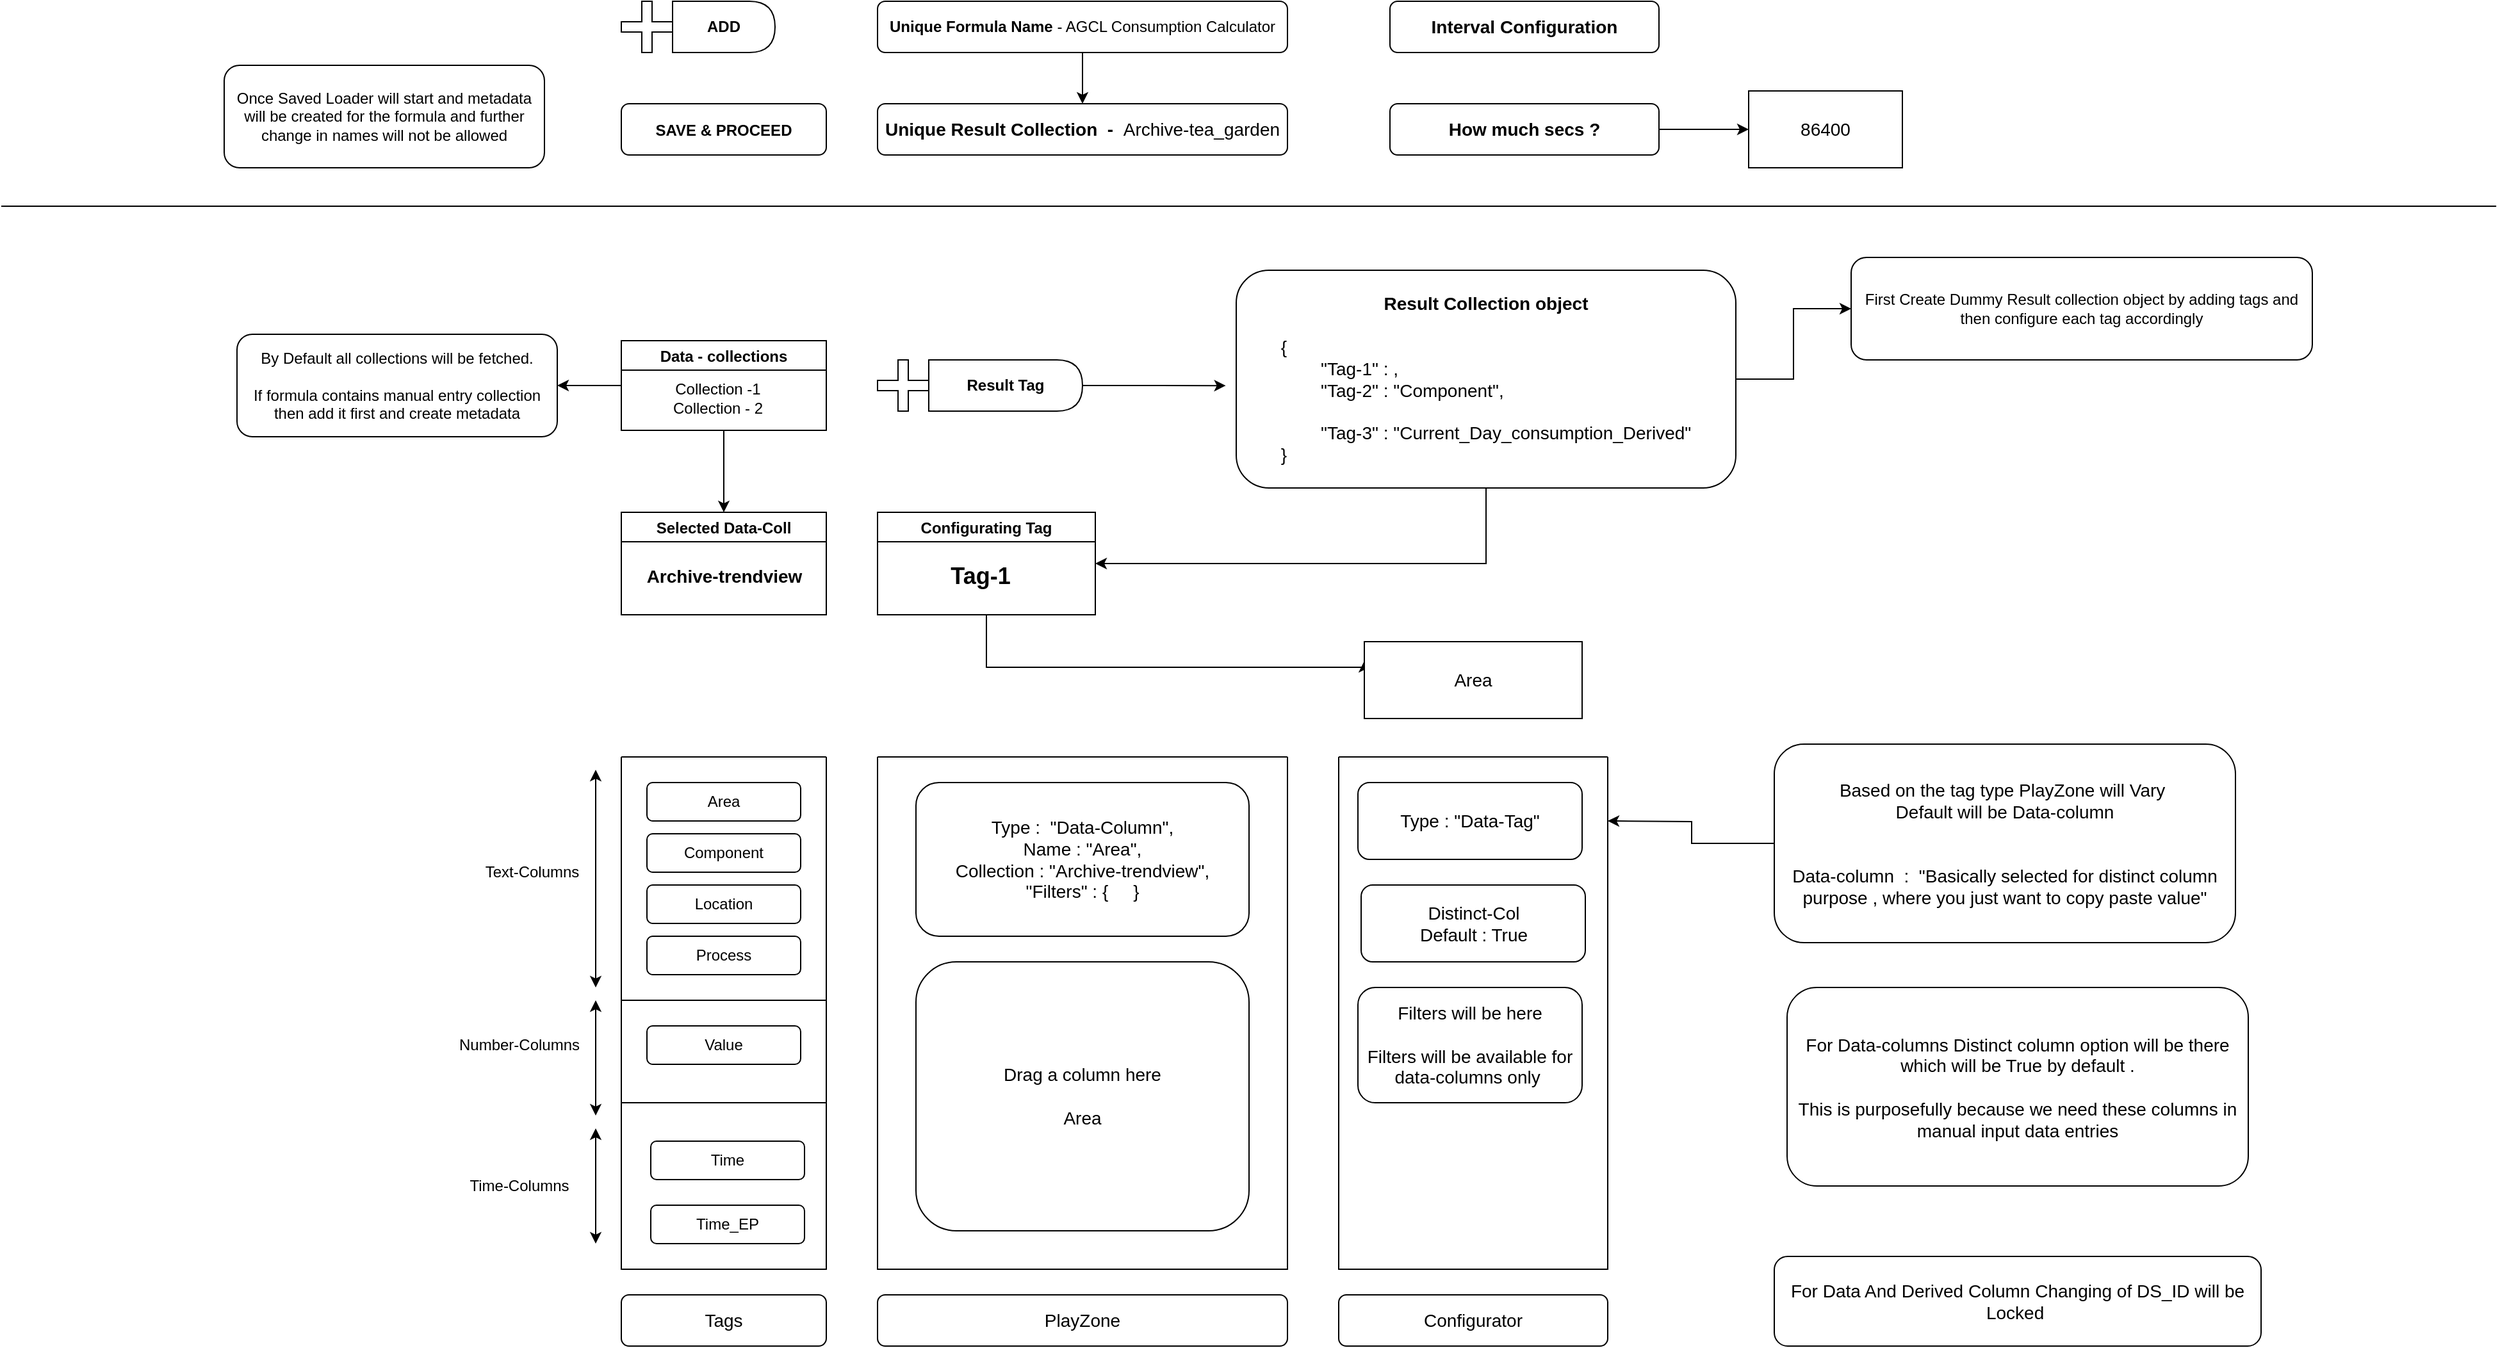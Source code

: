 <mxfile version="20.1.1" type="device"><diagram id="cj2i2gLEntRzjC2X0xws" name="Page-1"><mxGraphModel dx="2926" dy="2194" grid="1" gridSize="10" guides="1" tooltips="1" connect="1" arrows="1" fold="1" page="1" pageScale="1" pageWidth="850" pageHeight="1100" math="0" shadow="0"><root><mxCell id="0"/><mxCell id="1" parent="0"/><mxCell id="WtGU-PPDYsyJaR4odiIz-22" style="edgeStyle=orthogonalEdgeStyle;rounded=0;orthogonalLoop=1;jettySize=auto;html=1;exitX=0.5;exitY=1;exitDx=0;exitDy=0;entryX=0.5;entryY=0;entryDx=0;entryDy=0;fontSize=14;" parent="1" source="wbBWyQnqiIvTM2lSj33U-1" target="WtGU-PPDYsyJaR4odiIz-21" edge="1"><mxGeometry relative="1" as="geometry"/></mxCell><mxCell id="wbBWyQnqiIvTM2lSj33U-1" value="&lt;b&gt;Unique Formula Name&lt;/b&gt; - AGCL Consumption Calculator" style="rounded=1;whiteSpace=wrap;html=1;" parent="1" vertex="1"><mxGeometry x="280" y="-40" width="320" height="40" as="geometry"/></mxCell><mxCell id="wbBWyQnqiIvTM2lSj33U-4" value="" style="swimlane;startSize=0;" parent="1" vertex="1"><mxGeometry x="80" y="550" width="160" height="400" as="geometry"><mxRectangle x="80" y="120" width="50" height="40" as="alternateBounds"/></mxGeometry></mxCell><mxCell id="wbBWyQnqiIvTM2lSj33U-17" value="Area" style="rounded=1;whiteSpace=wrap;html=1;" parent="wbBWyQnqiIvTM2lSj33U-4" vertex="1"><mxGeometry x="20" y="20" width="120" height="30" as="geometry"/></mxCell><mxCell id="wbBWyQnqiIvTM2lSj33U-18" value="Component" style="rounded=1;whiteSpace=wrap;html=1;" parent="wbBWyQnqiIvTM2lSj33U-4" vertex="1"><mxGeometry x="20" y="60" width="120" height="30" as="geometry"/></mxCell><mxCell id="wbBWyQnqiIvTM2lSj33U-19" value="Location" style="rounded=1;whiteSpace=wrap;html=1;" parent="wbBWyQnqiIvTM2lSj33U-4" vertex="1"><mxGeometry x="20" y="100" width="120" height="30" as="geometry"/></mxCell><mxCell id="wbBWyQnqiIvTM2lSj33U-24" value="Process" style="rounded=1;whiteSpace=wrap;html=1;" parent="wbBWyQnqiIvTM2lSj33U-4" vertex="1"><mxGeometry x="20" y="140" width="120" height="30" as="geometry"/></mxCell><mxCell id="wbBWyQnqiIvTM2lSj33U-25" value="Time" style="rounded=1;whiteSpace=wrap;html=1;" parent="wbBWyQnqiIvTM2lSj33U-4" vertex="1"><mxGeometry x="23" y="300" width="120" height="30" as="geometry"/></mxCell><mxCell id="WtGU-PPDYsyJaR4odiIz-11" value="Time_EP" style="rounded=1;whiteSpace=wrap;html=1;" parent="wbBWyQnqiIvTM2lSj33U-4" vertex="1"><mxGeometry x="23" y="350" width="120" height="30" as="geometry"/></mxCell><mxCell id="WtGU-PPDYsyJaR4odiIz-18" value="Value" style="rounded=1;whiteSpace=wrap;html=1;" parent="wbBWyQnqiIvTM2lSj33U-4" vertex="1"><mxGeometry x="20" y="210" width="120" height="30" as="geometry"/></mxCell><mxCell id="WtGU-PPDYsyJaR4odiIz-38" value="" style="endArrow=none;html=1;rounded=0;fontSize=12;exitX=0;exitY=0.475;exitDx=0;exitDy=0;exitPerimeter=0;" parent="wbBWyQnqiIvTM2lSj33U-4" edge="1"><mxGeometry width="50" height="50" relative="1" as="geometry"><mxPoint y="270" as="sourcePoint"/><mxPoint x="160" y="270" as="targetPoint"/></mxGeometry></mxCell><mxCell id="wbBWyQnqiIvTM2lSj33U-5" value="" style="swimlane;startSize=0;" parent="1" vertex="1"><mxGeometry x="280" y="550" width="320" height="400" as="geometry"/></mxCell><mxCell id="WtGU-PPDYsyJaR4odiIz-68" value="Drag a column here&lt;br&gt;&lt;br&gt;Area" style="rounded=1;whiteSpace=wrap;html=1;fontSize=14;" parent="wbBWyQnqiIvTM2lSj33U-5" vertex="1"><mxGeometry x="30" y="160" width="260" height="210" as="geometry"/></mxCell><mxCell id="WtGU-PPDYsyJaR4odiIz-52" value="Type :&amp;nbsp; &quot;Data-Column&quot;,&lt;br&gt;Name : &quot;Area&quot;,&lt;br&gt;Collection : &quot;Archive-trendview&quot;,&lt;br&gt;&quot;Filters&quot; : {&amp;nbsp; &amp;nbsp; &amp;nbsp;}" style="rounded=1;whiteSpace=wrap;html=1;fontSize=14;" parent="wbBWyQnqiIvTM2lSj33U-5" vertex="1"><mxGeometry x="30" y="20" width="260" height="120" as="geometry"/></mxCell><mxCell id="wbBWyQnqiIvTM2lSj33U-6" value="" style="swimlane;startSize=0;" parent="1" vertex="1"><mxGeometry x="640" y="550" width="210" height="400" as="geometry"/></mxCell><mxCell id="WtGU-PPDYsyJaR4odiIz-57" value="Type : &quot;Data-Tag&quot;" style="rounded=1;whiteSpace=wrap;html=1;fontSize=14;" parent="wbBWyQnqiIvTM2lSj33U-6" vertex="1"><mxGeometry x="15" y="20" width="175" height="60" as="geometry"/></mxCell><mxCell id="WtGU-PPDYsyJaR4odiIz-67" value="Filters will be here&lt;br&gt;&lt;br&gt;Filters will be available for data-columns only&amp;nbsp;" style="rounded=1;whiteSpace=wrap;html=1;fontSize=14;" parent="wbBWyQnqiIvTM2lSj33U-6" vertex="1"><mxGeometry x="15" y="180" width="175" height="90" as="geometry"/></mxCell><mxCell id="8L_RW1WvkysavfO7Evh5-1" value="Distinct-Col&lt;br&gt;Default : True" style="rounded=1;whiteSpace=wrap;html=1;fontSize=14;" parent="wbBWyQnqiIvTM2lSj33U-6" vertex="1"><mxGeometry x="17.5" y="100" width="175" height="60" as="geometry"/></mxCell><mxCell id="wbBWyQnqiIvTM2lSj33U-7" value="" style="shape=cross;whiteSpace=wrap;html=1;" parent="1" vertex="1"><mxGeometry x="80" y="-40" width="40" height="40" as="geometry"/></mxCell><mxCell id="wbBWyQnqiIvTM2lSj33U-8" value="&lt;b&gt;ADD&lt;/b&gt;" style="shape=delay;whiteSpace=wrap;html=1;" parent="1" vertex="1"><mxGeometry x="120" y="-40" width="80" height="40" as="geometry"/></mxCell><mxCell id="WtGU-PPDYsyJaR4odiIz-7" style="edgeStyle=orthogonalEdgeStyle;rounded=0;orthogonalLoop=1;jettySize=auto;html=1;exitX=0;exitY=0.5;exitDx=0;exitDy=0;entryX=1;entryY=0.5;entryDx=0;entryDy=0;" parent="1" source="WtGU-PPDYsyJaR4odiIz-1" target="WtGU-PPDYsyJaR4odiIz-6" edge="1"><mxGeometry relative="1" as="geometry"/></mxCell><mxCell id="WtGU-PPDYsyJaR4odiIz-70" value="" style="edgeStyle=orthogonalEdgeStyle;rounded=0;orthogonalLoop=1;jettySize=auto;html=1;fontSize=14;entryX=0.5;entryY=0;entryDx=0;entryDy=0;" parent="1" source="WtGU-PPDYsyJaR4odiIz-1" target="WtGU-PPDYsyJaR4odiIz-9" edge="1"><mxGeometry relative="1" as="geometry"/></mxCell><mxCell id="WtGU-PPDYsyJaR4odiIz-1" value="Data - collections" style="swimlane;" parent="1" vertex="1"><mxGeometry x="80" y="225" width="160" height="70" as="geometry"/></mxCell><mxCell id="WtGU-PPDYsyJaR4odiIz-3" value="Collection -1&lt;br&gt;Collection - 2" style="text;html=1;align=center;verticalAlign=middle;resizable=0;points=[];autosize=1;strokeColor=none;fillColor=none;" parent="WtGU-PPDYsyJaR4odiIz-1" vertex="1"><mxGeometry x="30" y="25" width="90" height="40" as="geometry"/></mxCell><mxCell id="WtGU-PPDYsyJaR4odiIz-6" value="By Default all collections will be fetched.&lt;br&gt;&lt;br&gt;If formula contains manual entry collection then add it first and create metadata" style="rounded=1;whiteSpace=wrap;html=1;" parent="1" vertex="1"><mxGeometry x="-220" y="220" width="250" height="80" as="geometry"/></mxCell><mxCell id="WtGU-PPDYsyJaR4odiIz-9" value="Selected Data-Coll" style="swimlane;" parent="1" vertex="1"><mxGeometry x="80" y="359" width="160" height="80" as="geometry"/></mxCell><mxCell id="WtGU-PPDYsyJaR4odiIz-10" value="&lt;b&gt;&lt;font style=&quot;font-size: 14px;&quot;&gt;Archive-trendview&lt;/font&gt;&lt;/b&gt;" style="text;html=1;align=center;verticalAlign=middle;resizable=0;points=[];autosize=1;strokeColor=none;fillColor=none;" parent="WtGU-PPDYsyJaR4odiIz-9" vertex="1"><mxGeometry x="10" y="35" width="140" height="30" as="geometry"/></mxCell><mxCell id="WtGU-PPDYsyJaR4odiIz-54" style="edgeStyle=orthogonalEdgeStyle;rounded=0;orthogonalLoop=1;jettySize=auto;html=1;exitX=1;exitY=0.5;exitDx=0;exitDy=0;entryX=0;entryY=0.5;entryDx=0;entryDy=0;fontSize=14;" parent="1" source="WtGU-PPDYsyJaR4odiIz-19" target="WtGU-PPDYsyJaR4odiIz-53" edge="1"><mxGeometry relative="1" as="geometry"/></mxCell><mxCell id="WtGU-PPDYsyJaR4odiIz-71" style="edgeStyle=orthogonalEdgeStyle;rounded=0;orthogonalLoop=1;jettySize=auto;html=1;exitX=0.5;exitY=1;exitDx=0;exitDy=0;entryX=1;entryY=0.5;entryDx=0;entryDy=0;fontSize=14;" parent="1" source="WtGU-PPDYsyJaR4odiIz-19" target="WtGU-PPDYsyJaR4odiIz-49" edge="1"><mxGeometry relative="1" as="geometry"/></mxCell><mxCell id="WtGU-PPDYsyJaR4odiIz-19" value="&lt;b&gt;Result Collection object&lt;/b&gt;&lt;br&gt;&lt;div style=&quot;text-align: left;&quot;&gt;&lt;span style=&quot;background-color: initial;&quot;&gt;&lt;br&gt;&lt;/span&gt;&lt;/div&gt;&lt;div style=&quot;text-align: left;&quot;&gt;&lt;span style=&quot;background-color: initial;&quot;&gt;{&amp;nbsp; &amp;nbsp; &amp;nbsp; &amp;nbsp;&lt;/span&gt;&lt;/div&gt;&lt;div style=&quot;text-align: left;&quot;&gt;&lt;span style=&quot;background-color: initial;&quot;&gt;&amp;nbsp; &amp;nbsp; &amp;nbsp; &amp;nbsp; &quot;Tag-1&quot; : ,&lt;/span&gt;&lt;/div&gt;&lt;div style=&quot;text-align: left;&quot;&gt;&lt;span style=&quot;background-color: initial;&quot;&gt;&amp;nbsp; &amp;nbsp; &amp;nbsp; &amp;nbsp; &quot;Tag-2&quot; : &quot;Component&quot;,&lt;/span&gt;&lt;/div&gt;&lt;div style=&quot;text-align: left;&quot;&gt;&lt;span style=&quot;background-color: initial;&quot;&gt;&amp;nbsp; &amp;nbsp; &amp;nbsp;&lt;/span&gt;&lt;/div&gt;&lt;div style=&quot;text-align: left;&quot;&gt;&lt;span style=&quot;background-color: initial;&quot;&gt;&amp;nbsp; &amp;nbsp; &amp;nbsp; &amp;nbsp; &quot;Tag-3&quot; : &quot;Current_Day_consumption_Derived&quot;&lt;/span&gt;&lt;/div&gt;&lt;div style=&quot;text-align: left;&quot;&gt;&lt;span style=&quot;background-color: initial;&quot;&gt;}&lt;/span&gt;&lt;/div&gt;" style="rounded=1;whiteSpace=wrap;html=1;fontSize=14;" parent="1" vertex="1"><mxGeometry x="560" y="170" width="390" height="170" as="geometry"/></mxCell><mxCell id="WtGU-PPDYsyJaR4odiIz-21" value="&lt;b&gt;Unique Result Collection&amp;nbsp; -&amp;nbsp; &lt;/b&gt;Archive-tea_garden" style="rounded=1;whiteSpace=wrap;html=1;fontSize=14;" parent="1" vertex="1"><mxGeometry x="280" y="40" width="320" height="40" as="geometry"/></mxCell><mxCell id="WtGU-PPDYsyJaR4odiIz-24" value="&lt;b&gt;&lt;font style=&quot;font-size: 12px;&quot;&gt;SAVE &amp;amp; PROCEED&lt;/font&gt;&lt;/b&gt;" style="rounded=1;whiteSpace=wrap;html=1;fontSize=14;" parent="1" vertex="1"><mxGeometry x="80" y="40" width="160" height="40" as="geometry"/></mxCell><mxCell id="WtGU-PPDYsyJaR4odiIz-25" value="" style="endArrow=none;html=1;rounded=0;fontSize=12;" parent="1" edge="1"><mxGeometry width="50" height="50" relative="1" as="geometry"><mxPoint x="-404.0" y="120" as="sourcePoint"/><mxPoint x="1543.556" y="120" as="targetPoint"/></mxGeometry></mxCell><mxCell id="WtGU-PPDYsyJaR4odiIz-26" value="Once Saved Loader will start and metadata will be created for the formula and further change in names will not be allowed" style="rounded=1;whiteSpace=wrap;html=1;" parent="1" vertex="1"><mxGeometry x="-230" y="10" width="250" height="80" as="geometry"/></mxCell><mxCell id="WtGU-PPDYsyJaR4odiIz-28" value="" style="shape=cross;whiteSpace=wrap;html=1;" parent="1" vertex="1"><mxGeometry x="280" y="240" width="40" height="40" as="geometry"/></mxCell><mxCell id="WtGU-PPDYsyJaR4odiIz-34" style="edgeStyle=orthogonalEdgeStyle;rounded=0;orthogonalLoop=1;jettySize=auto;html=1;exitX=1;exitY=0.5;exitDx=0;exitDy=0;entryX=-0.021;entryY=0.53;entryDx=0;entryDy=0;entryPerimeter=0;fontSize=12;" parent="1" source="WtGU-PPDYsyJaR4odiIz-29" target="WtGU-PPDYsyJaR4odiIz-19" edge="1"><mxGeometry relative="1" as="geometry"/></mxCell><mxCell id="WtGU-PPDYsyJaR4odiIz-29" value="&lt;b&gt;Result Tag&lt;/b&gt;" style="shape=delay;whiteSpace=wrap;html=1;" parent="1" vertex="1"><mxGeometry x="320" y="240" width="120" height="40" as="geometry"/></mxCell><mxCell id="WtGU-PPDYsyJaR4odiIz-30" value="" style="endArrow=none;html=1;rounded=0;fontSize=12;exitX=0;exitY=0.475;exitDx=0;exitDy=0;exitPerimeter=0;" parent="1" source="wbBWyQnqiIvTM2lSj33U-4" edge="1"><mxGeometry width="50" height="50" relative="1" as="geometry"><mxPoint x="80" y="734" as="sourcePoint"/><mxPoint x="240" y="740" as="targetPoint"/></mxGeometry></mxCell><mxCell id="WtGU-PPDYsyJaR4odiIz-40" value="" style="endArrow=classic;startArrow=classic;html=1;rounded=0;fontSize=12;" parent="1" edge="1"><mxGeometry width="50" height="50" relative="1" as="geometry"><mxPoint x="60" y="730" as="sourcePoint"/><mxPoint x="60" y="560" as="targetPoint"/></mxGeometry></mxCell><mxCell id="WtGU-PPDYsyJaR4odiIz-41" value="Text-Columns" style="text;html=1;align=center;verticalAlign=middle;resizable=0;points=[];autosize=1;strokeColor=none;fillColor=none;fontSize=12;" parent="1" vertex="1"><mxGeometry x="-40" y="625" width="100" height="30" as="geometry"/></mxCell><mxCell id="WtGU-PPDYsyJaR4odiIz-42" value="" style="endArrow=classic;startArrow=classic;html=1;rounded=0;fontSize=12;" parent="1" edge="1"><mxGeometry width="50" height="50" relative="1" as="geometry"><mxPoint x="60" y="830" as="sourcePoint"/><mxPoint x="60" y="740" as="targetPoint"/></mxGeometry></mxCell><mxCell id="WtGU-PPDYsyJaR4odiIz-43" value="Number-Columns" style="text;html=1;align=center;verticalAlign=middle;resizable=0;points=[];autosize=1;strokeColor=none;fillColor=none;fontSize=12;" parent="1" vertex="1"><mxGeometry x="-60" y="760" width="120" height="30" as="geometry"/></mxCell><mxCell id="WtGU-PPDYsyJaR4odiIz-44" value="" style="endArrow=classic;startArrow=classic;html=1;rounded=0;fontSize=12;" parent="1" edge="1"><mxGeometry width="50" height="50" relative="1" as="geometry"><mxPoint x="60" y="930" as="sourcePoint"/><mxPoint x="60" y="840" as="targetPoint"/></mxGeometry></mxCell><mxCell id="WtGU-PPDYsyJaR4odiIz-45" value="Time-Columns" style="text;html=1;align=center;verticalAlign=middle;resizable=0;points=[];autosize=1;strokeColor=none;fillColor=none;fontSize=12;" parent="1" vertex="1"><mxGeometry x="-50" y="870" width="100" height="30" as="geometry"/></mxCell><mxCell id="yM3f8vlSniws91ppg8C8-2" style="edgeStyle=orthogonalEdgeStyle;rounded=0;orthogonalLoop=1;jettySize=auto;html=1;exitX=0.5;exitY=1;exitDx=0;exitDy=0;fontSize=14;entryX=0;entryY=0.25;entryDx=0;entryDy=0;" parent="1" source="WtGU-PPDYsyJaR4odiIz-49" target="yM3f8vlSniws91ppg8C8-4" edge="1"><mxGeometry relative="1" as="geometry"><mxPoint x="680" y="500" as="targetPoint"/><Array as="points"><mxPoint x="365" y="480"/><mxPoint x="660" y="480"/></Array></mxGeometry></mxCell><mxCell id="WtGU-PPDYsyJaR4odiIz-49" value="Configurating Tag" style="swimlane;startSize=23;" parent="1" vertex="1"><mxGeometry x="280" y="359" width="170" height="80" as="geometry"/></mxCell><mxCell id="WtGU-PPDYsyJaR4odiIz-51" value="&lt;font style=&quot;font-size: 18px;&quot;&gt;&lt;b style=&quot;&quot;&gt;Tag-1&lt;/b&gt;&lt;/font&gt;" style="text;html=1;align=center;verticalAlign=middle;resizable=0;points=[];autosize=1;strokeColor=none;fillColor=none;" parent="WtGU-PPDYsyJaR4odiIz-49" vertex="1"><mxGeometry x="45" y="30" width="70" height="40" as="geometry"/></mxCell><mxCell id="WtGU-PPDYsyJaR4odiIz-53" value="First Create Dummy Result collection object by adding tags and then configure each tag accordingly" style="rounded=1;whiteSpace=wrap;html=1;" parent="1" vertex="1"><mxGeometry x="1040" y="160" width="360" height="80" as="geometry"/></mxCell><mxCell id="WtGU-PPDYsyJaR4odiIz-58" value="PlayZone" style="rounded=1;whiteSpace=wrap;html=1;fontSize=14;" parent="1" vertex="1"><mxGeometry x="280" y="970" width="320" height="40" as="geometry"/></mxCell><mxCell id="WtGU-PPDYsyJaR4odiIz-59" value="Configurator" style="rounded=1;whiteSpace=wrap;html=1;fontSize=14;" parent="1" vertex="1"><mxGeometry x="640" y="970" width="210" height="40" as="geometry"/></mxCell><mxCell id="WtGU-PPDYsyJaR4odiIz-60" value="Tags" style="rounded=1;whiteSpace=wrap;html=1;fontSize=14;" parent="1" vertex="1"><mxGeometry x="80" y="970" width="160" height="40" as="geometry"/></mxCell><mxCell id="WtGU-PPDYsyJaR4odiIz-66" style="edgeStyle=orthogonalEdgeStyle;rounded=0;orthogonalLoop=1;jettySize=auto;html=1;exitX=0;exitY=0.5;exitDx=0;exitDy=0;fontSize=14;" parent="1" source="WtGU-PPDYsyJaR4odiIz-65" edge="1"><mxGeometry relative="1" as="geometry"><mxPoint x="850" y="600" as="targetPoint"/></mxGeometry></mxCell><mxCell id="WtGU-PPDYsyJaR4odiIz-65" value="Based on the tag type PlayZone will Vary&amp;nbsp;&lt;br&gt;Default will be Data-column&lt;br&gt;&lt;br&gt;&lt;br&gt;Data-column&amp;nbsp; :&amp;nbsp; &quot;Basically selected for distinct column purpose , where you just want to copy paste value&quot;" style="rounded=1;whiteSpace=wrap;html=1;fontSize=14;" parent="1" vertex="1"><mxGeometry x="980" y="540" width="360" height="155" as="geometry"/></mxCell><mxCell id="yM3f8vlSniws91ppg8C8-4" value="Area" style="whiteSpace=wrap;html=1;fontSize=14;" parent="1" vertex="1"><mxGeometry x="660" y="460" width="170" height="60" as="geometry"/></mxCell><mxCell id="yM3f8vlSniws91ppg8C8-6" value="&lt;font style=&quot;font-size: 14px;&quot;&gt;&lt;b&gt;Interval Configuration&lt;/b&gt;&lt;/font&gt;" style="rounded=1;whiteSpace=wrap;html=1;" parent="1" vertex="1"><mxGeometry x="680" y="-40" width="210" height="40" as="geometry"/></mxCell><mxCell id="yM3f8vlSniws91ppg8C8-8" style="edgeStyle=orthogonalEdgeStyle;rounded=0;orthogonalLoop=1;jettySize=auto;html=1;fontSize=14;entryX=0;entryY=0.5;entryDx=0;entryDy=0;" parent="1" source="yM3f8vlSniws91ppg8C8-7" target="yM3f8vlSniws91ppg8C8-9" edge="1"><mxGeometry relative="1" as="geometry"><mxPoint x="1020.0" y="60" as="targetPoint"/></mxGeometry></mxCell><mxCell id="yM3f8vlSniws91ppg8C8-7" value="&lt;font style=&quot;font-size: 14px;&quot;&gt;&lt;b&gt;How much secs ?&lt;/b&gt;&lt;/font&gt;" style="rounded=1;whiteSpace=wrap;html=1;" parent="1" vertex="1"><mxGeometry x="680" y="40" width="210" height="40" as="geometry"/></mxCell><mxCell id="yM3f8vlSniws91ppg8C8-9" value="86400" style="whiteSpace=wrap;html=1;fontSize=14;" parent="1" vertex="1"><mxGeometry x="960" y="30" width="120" height="60" as="geometry"/></mxCell><mxCell id="8L_RW1WvkysavfO7Evh5-2" value="For Data-columns Distinct column option will be there which will be True by default .&lt;br&gt;&lt;br&gt;This is purposefully because we need these columns in manual input data entries" style="rounded=1;whiteSpace=wrap;html=1;fontSize=14;" parent="1" vertex="1"><mxGeometry x="990" y="730" width="360" height="155" as="geometry"/></mxCell><mxCell id="TkNQgsej-rThZexoMR9M-1" value="For Data And Derived Column Changing of DS_ID will be Locked&amp;nbsp;" style="rounded=1;whiteSpace=wrap;html=1;fontSize=14;" vertex="1" parent="1"><mxGeometry x="980" y="940" width="380" height="70" as="geometry"/></mxCell></root></mxGraphModel></diagram></mxfile>